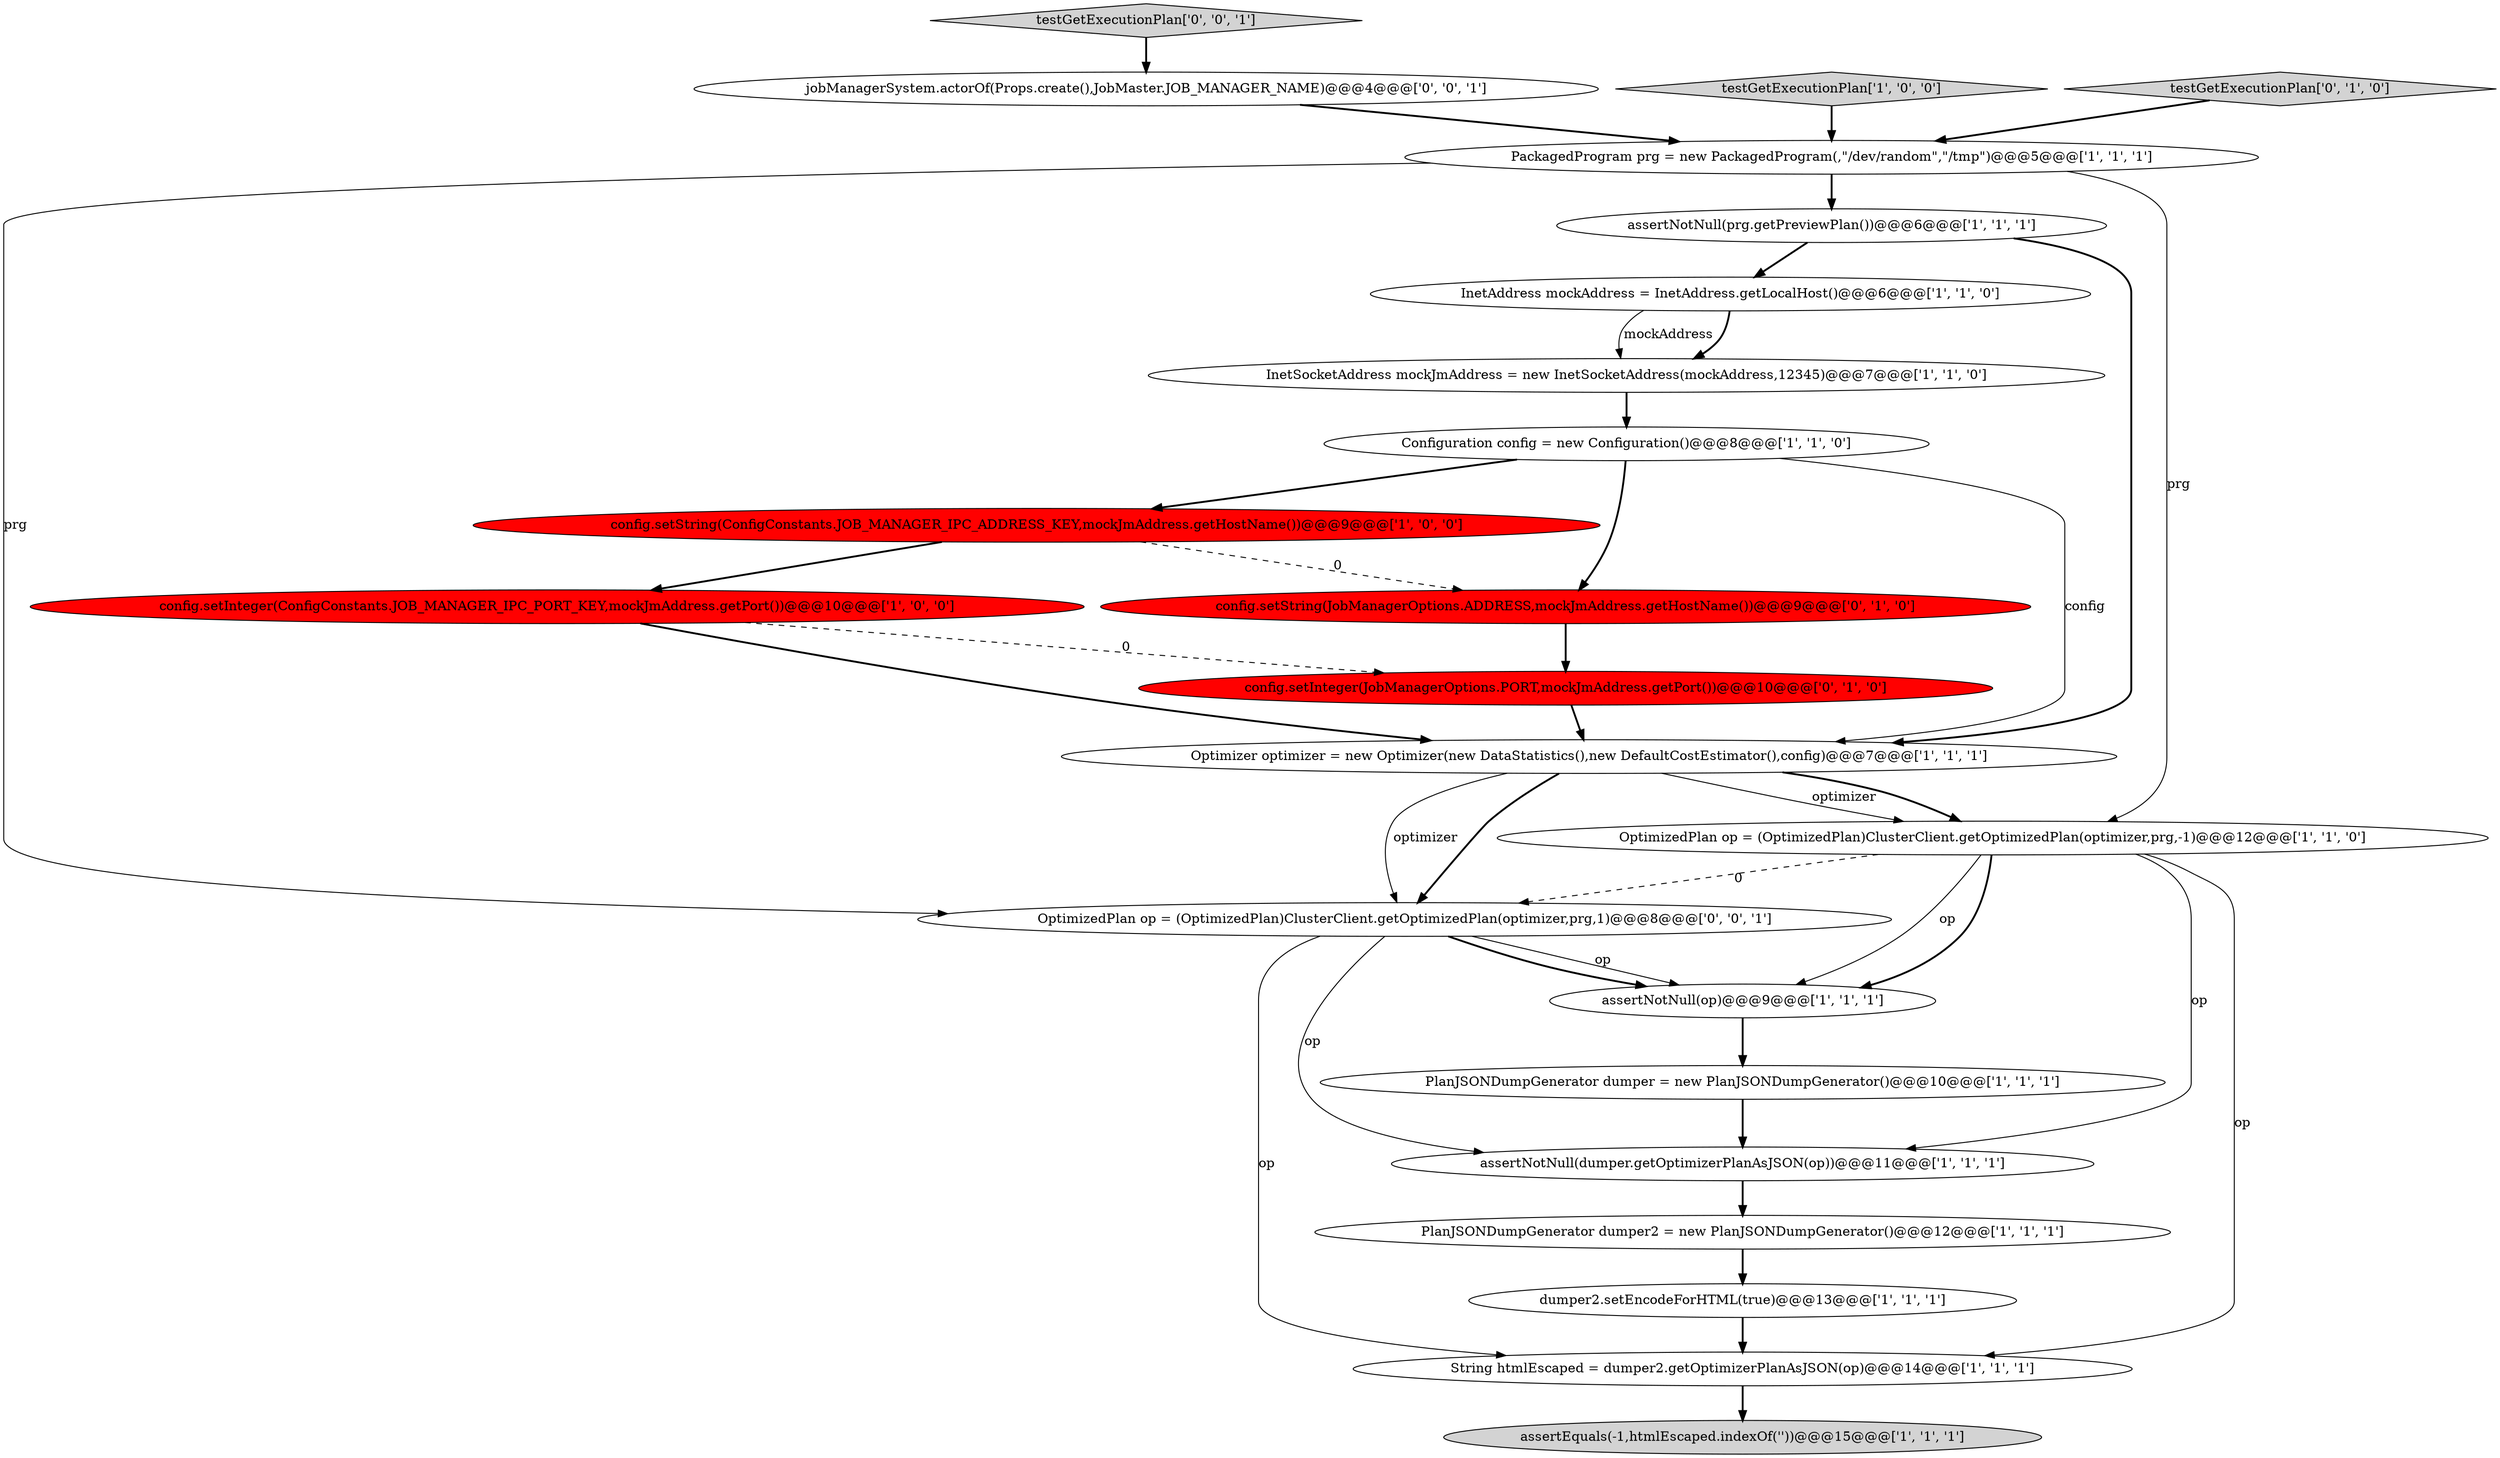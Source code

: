 digraph {
9 [style = filled, label = "OptimizedPlan op = (OptimizedPlan)ClusterClient.getOptimizedPlan(optimizer,prg,-1)@@@12@@@['1', '1', '0']", fillcolor = white, shape = ellipse image = "AAA0AAABBB1BBB"];
11 [style = filled, label = "dumper2.setEncodeForHTML(true)@@@13@@@['1', '1', '1']", fillcolor = white, shape = ellipse image = "AAA0AAABBB1BBB"];
21 [style = filled, label = "OptimizedPlan op = (OptimizedPlan)ClusterClient.getOptimizedPlan(optimizer,prg,1)@@@8@@@['0', '0', '1']", fillcolor = white, shape = ellipse image = "AAA0AAABBB3BBB"];
20 [style = filled, label = "jobManagerSystem.actorOf(Props.create(),JobMaster.JOB_MANAGER_NAME)@@@4@@@['0', '0', '1']", fillcolor = white, shape = ellipse image = "AAA0AAABBB3BBB"];
7 [style = filled, label = "InetAddress mockAddress = InetAddress.getLocalHost()@@@6@@@['1', '1', '0']", fillcolor = white, shape = ellipse image = "AAA0AAABBB1BBB"];
5 [style = filled, label = "PackagedProgram prg = new PackagedProgram(,\"/dev/random\",\"/tmp\")@@@5@@@['1', '1', '1']", fillcolor = white, shape = ellipse image = "AAA0AAABBB1BBB"];
1 [style = filled, label = "Optimizer optimizer = new Optimizer(new DataStatistics(),new DefaultCostEstimator(),config)@@@7@@@['1', '1', '1']", fillcolor = white, shape = ellipse image = "AAA0AAABBB1BBB"];
13 [style = filled, label = "String htmlEscaped = dumper2.getOptimizerPlanAsJSON(op)@@@14@@@['1', '1', '1']", fillcolor = white, shape = ellipse image = "AAA0AAABBB1BBB"];
16 [style = filled, label = "testGetExecutionPlan['1', '0', '0']", fillcolor = lightgray, shape = diamond image = "AAA0AAABBB1BBB"];
19 [style = filled, label = "config.setInteger(JobManagerOptions.PORT,mockJmAddress.getPort())@@@10@@@['0', '1', '0']", fillcolor = red, shape = ellipse image = "AAA1AAABBB2BBB"];
10 [style = filled, label = "config.setInteger(ConfigConstants.JOB_MANAGER_IPC_PORT_KEY,mockJmAddress.getPort())@@@10@@@['1', '0', '0']", fillcolor = red, shape = ellipse image = "AAA1AAABBB1BBB"];
6 [style = filled, label = "PlanJSONDumpGenerator dumper = new PlanJSONDumpGenerator()@@@10@@@['1', '1', '1']", fillcolor = white, shape = ellipse image = "AAA0AAABBB1BBB"];
14 [style = filled, label = "assertEquals(-1,htmlEscaped.indexOf('\'))@@@15@@@['1', '1', '1']", fillcolor = lightgray, shape = ellipse image = "AAA0AAABBB1BBB"];
4 [style = filled, label = "InetSocketAddress mockJmAddress = new InetSocketAddress(mockAddress,12345)@@@7@@@['1', '1', '0']", fillcolor = white, shape = ellipse image = "AAA0AAABBB1BBB"];
8 [style = filled, label = "config.setString(ConfigConstants.JOB_MANAGER_IPC_ADDRESS_KEY,mockJmAddress.getHostName())@@@9@@@['1', '0', '0']", fillcolor = red, shape = ellipse image = "AAA1AAABBB1BBB"];
18 [style = filled, label = "testGetExecutionPlan['0', '1', '0']", fillcolor = lightgray, shape = diamond image = "AAA0AAABBB2BBB"];
22 [style = filled, label = "testGetExecutionPlan['0', '0', '1']", fillcolor = lightgray, shape = diamond image = "AAA0AAABBB3BBB"];
17 [style = filled, label = "config.setString(JobManagerOptions.ADDRESS,mockJmAddress.getHostName())@@@9@@@['0', '1', '0']", fillcolor = red, shape = ellipse image = "AAA1AAABBB2BBB"];
0 [style = filled, label = "assertNotNull(prg.getPreviewPlan())@@@6@@@['1', '1', '1']", fillcolor = white, shape = ellipse image = "AAA0AAABBB1BBB"];
15 [style = filled, label = "PlanJSONDumpGenerator dumper2 = new PlanJSONDumpGenerator()@@@12@@@['1', '1', '1']", fillcolor = white, shape = ellipse image = "AAA0AAABBB1BBB"];
12 [style = filled, label = "Configuration config = new Configuration()@@@8@@@['1', '1', '0']", fillcolor = white, shape = ellipse image = "AAA0AAABBB1BBB"];
3 [style = filled, label = "assertNotNull(op)@@@9@@@['1', '1', '1']", fillcolor = white, shape = ellipse image = "AAA0AAABBB1BBB"];
2 [style = filled, label = "assertNotNull(dumper.getOptimizerPlanAsJSON(op))@@@11@@@['1', '1', '1']", fillcolor = white, shape = ellipse image = "AAA0AAABBB1BBB"];
8->10 [style = bold, label=""];
9->2 [style = solid, label="op"];
21->2 [style = solid, label="op"];
21->13 [style = solid, label="op"];
21->3 [style = solid, label="op"];
10->19 [style = dashed, label="0"];
12->17 [style = bold, label=""];
12->1 [style = solid, label="config"];
1->9 [style = solid, label="optimizer"];
3->6 [style = bold, label=""];
9->13 [style = solid, label="op"];
7->4 [style = bold, label=""];
7->4 [style = solid, label="mockAddress"];
17->19 [style = bold, label=""];
5->21 [style = solid, label="prg"];
1->9 [style = bold, label=""];
20->5 [style = bold, label=""];
0->7 [style = bold, label=""];
6->2 [style = bold, label=""];
5->9 [style = solid, label="prg"];
9->3 [style = solid, label="op"];
19->1 [style = bold, label=""];
1->21 [style = solid, label="optimizer"];
15->11 [style = bold, label=""];
5->0 [style = bold, label=""];
22->20 [style = bold, label=""];
9->21 [style = dashed, label="0"];
12->8 [style = bold, label=""];
0->1 [style = bold, label=""];
18->5 [style = bold, label=""];
1->21 [style = bold, label=""];
11->13 [style = bold, label=""];
2->15 [style = bold, label=""];
16->5 [style = bold, label=""];
4->12 [style = bold, label=""];
9->3 [style = bold, label=""];
8->17 [style = dashed, label="0"];
10->1 [style = bold, label=""];
13->14 [style = bold, label=""];
21->3 [style = bold, label=""];
}
